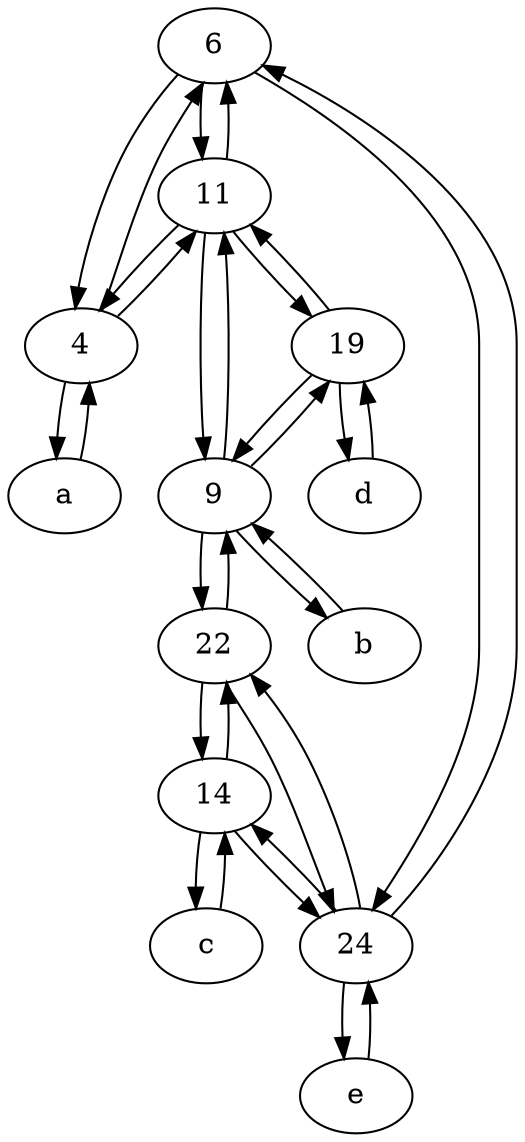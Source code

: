 digraph  {
	6;
	14;
	11;
	c [pos="20,10!"];
	a [pos="40,10!"];
	4;
	22;
	d [pos="20,30!"];
	24;
	9;
	19;
	b [pos="50,20!"];
	e [pos="30,50!"];
	c -> 14;
	19 -> 11;
	24 -> 6;
	11 -> 19;
	4 -> 6;
	14 -> 22;
	d -> 19;
	11 -> 4;
	22 -> 9;
	4 -> 11;
	22 -> 14;
	14 -> 24;
	4 -> a;
	9 -> 22;
	a -> 4;
	22 -> 24;
	6 -> 11;
	b -> 9;
	24 -> 22;
	14 -> c;
	6 -> 24;
	9 -> b;
	9 -> 11;
	24 -> e;
	19 -> 9;
	11 -> 6;
	19 -> d;
	e -> 24;
	24 -> 14;
	6 -> 4;
	11 -> 9;
	9 -> 19;

	}
